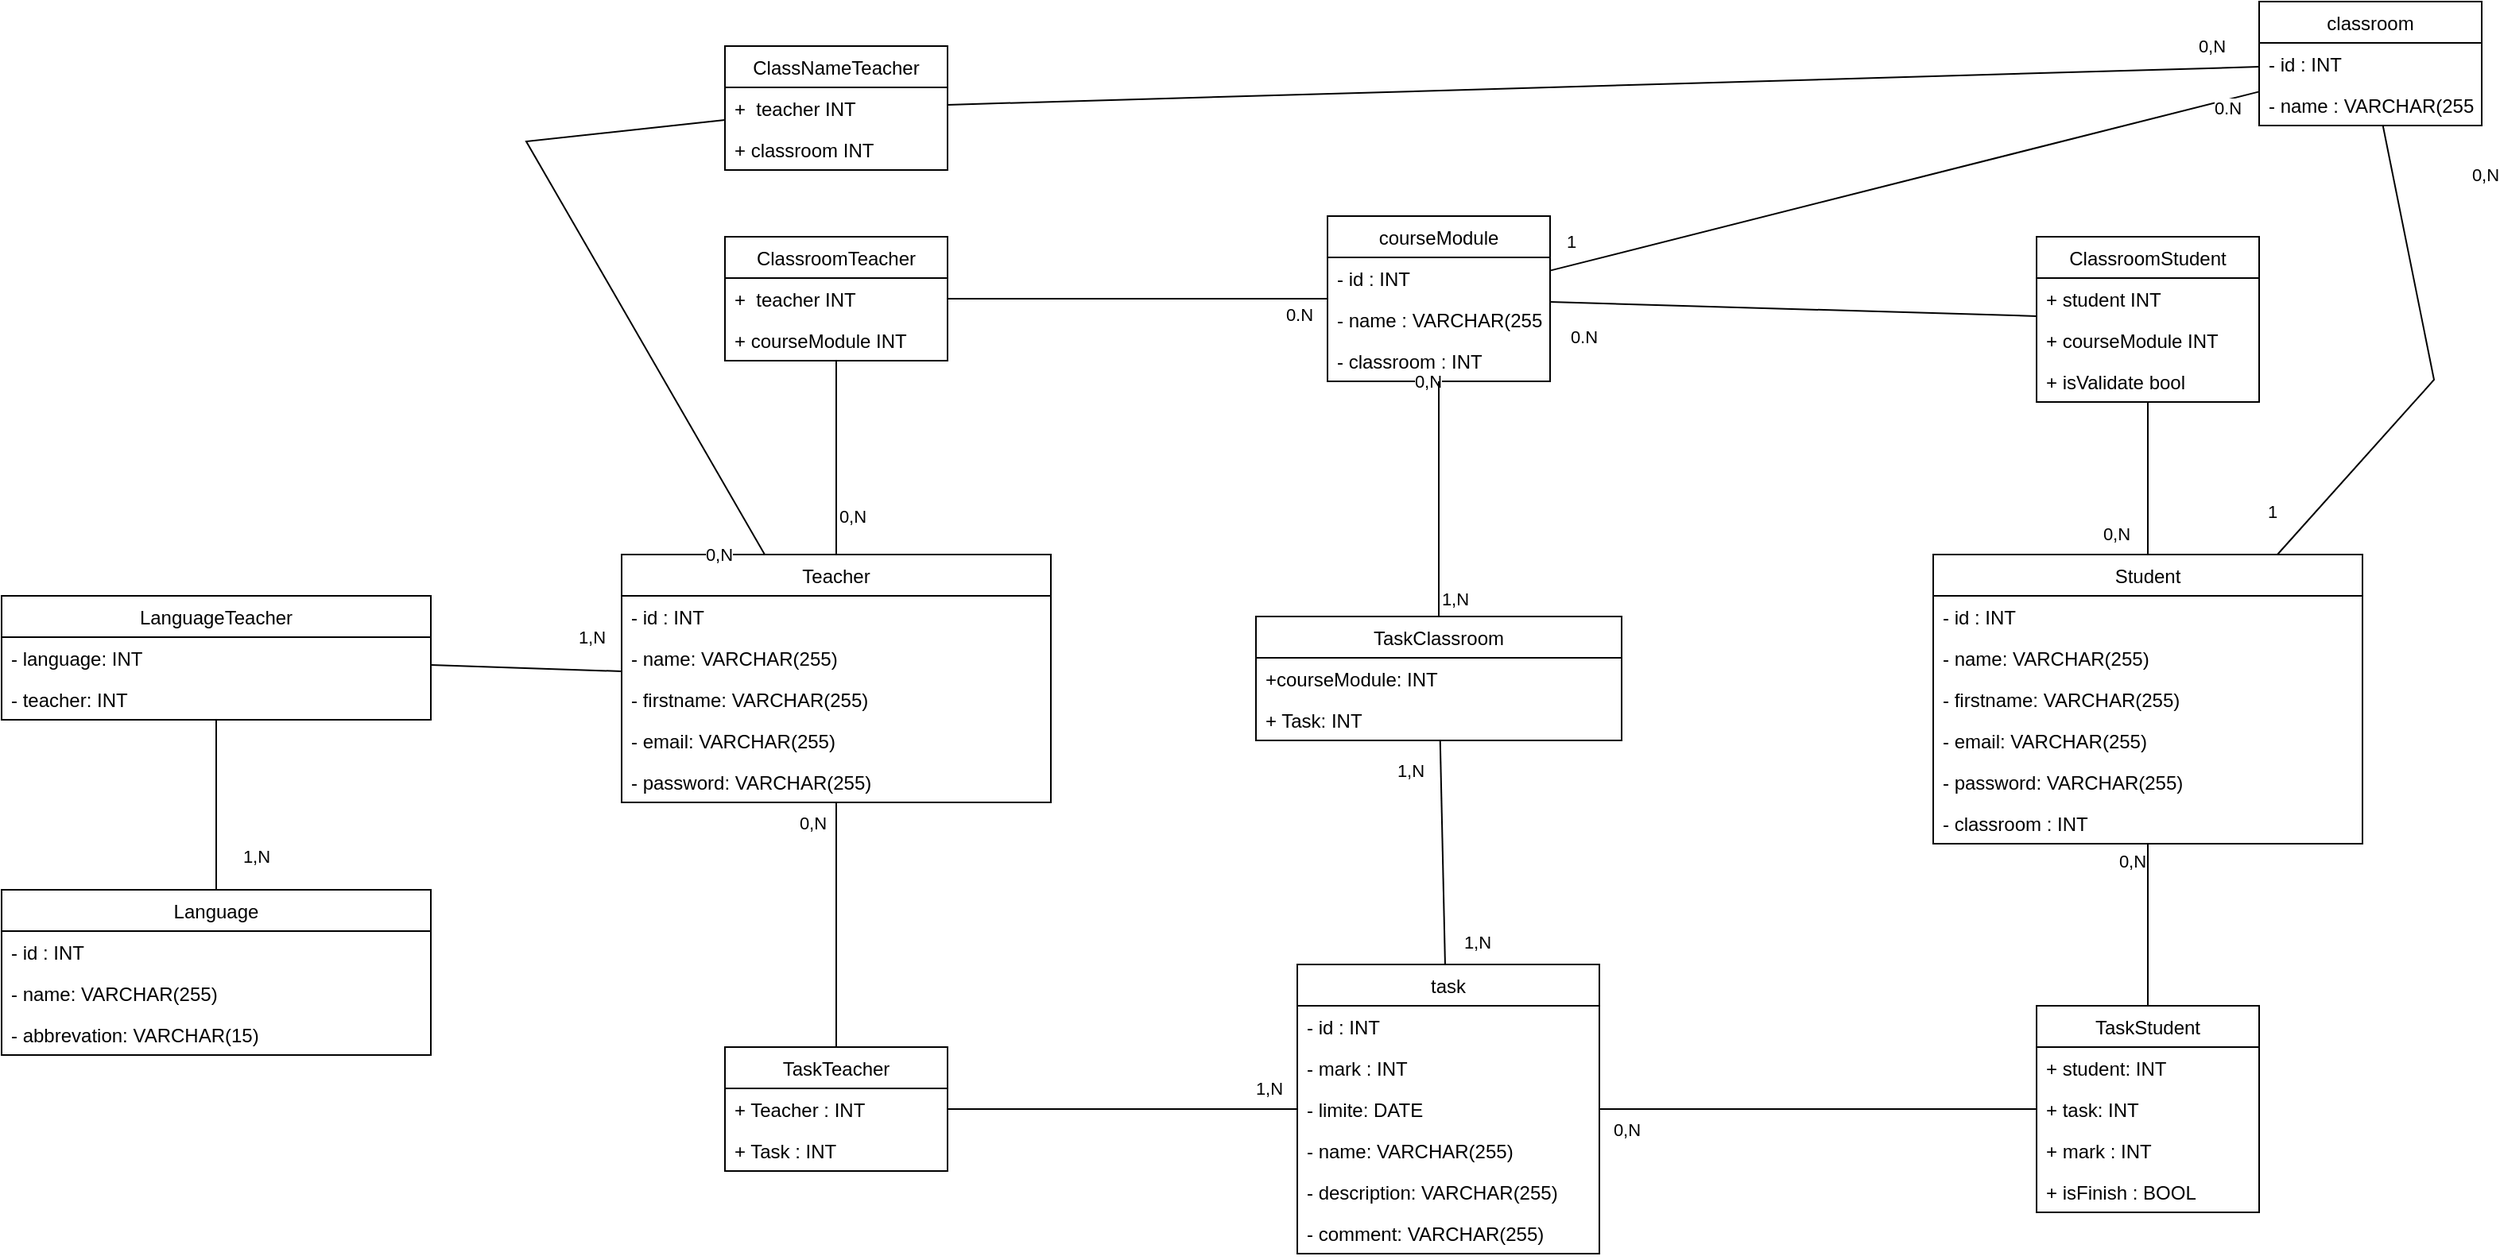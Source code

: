 <mxfile>
    <diagram name="Page-1" id="3xG2T29z0rlvSFvxgJJf">
        <mxGraphModel dx="1810" dy="1840" grid="1" gridSize="10" guides="1" tooltips="1" connect="1" arrows="1" fold="1" page="1" pageScale="1" pageWidth="827" pageHeight="1169" math="0" shadow="0">
            <root>
                <mxCell id="0"/>
                <mxCell id="1" parent="0"/>
                <mxCell id="dKtftk5tmEQ_xPAUpAuJ-1" value="Teacher" style="swimlane;fontStyle=0;childLayout=stackLayout;horizontal=1;startSize=26;fillColor=none;horizontalStack=0;resizeParent=1;resizeParentMax=0;resizeLast=0;collapsible=1;marginBottom=0;" parent="1" vertex="1">
                    <mxGeometry x="30" y="270" width="270" height="156" as="geometry"/>
                </mxCell>
                <mxCell id="dKtftk5tmEQ_xPAUpAuJ-4" value="- id : INT" style="text;strokeColor=none;fillColor=none;align=left;verticalAlign=top;spacingLeft=4;spacingRight=4;overflow=hidden;rotatable=0;points=[[0,0.5],[1,0.5]];portConstraint=eastwest;" parent="dKtftk5tmEQ_xPAUpAuJ-1" vertex="1">
                    <mxGeometry y="26" width="270" height="26" as="geometry"/>
                </mxCell>
                <mxCell id="dKtftk5tmEQ_xPAUpAuJ-2" value="- name: VARCHAR(255)" style="text;strokeColor=none;fillColor=none;align=left;verticalAlign=top;spacingLeft=4;spacingRight=4;overflow=hidden;rotatable=0;points=[[0,0.5],[1,0.5]];portConstraint=eastwest;" parent="dKtftk5tmEQ_xPAUpAuJ-1" vertex="1">
                    <mxGeometry y="52" width="270" height="26" as="geometry"/>
                </mxCell>
                <mxCell id="dKtftk5tmEQ_xPAUpAuJ-5" value="- firstname: VARCHAR(255)" style="text;strokeColor=none;fillColor=none;align=left;verticalAlign=top;spacingLeft=4;spacingRight=4;overflow=hidden;rotatable=0;points=[[0,0.5],[1,0.5]];portConstraint=eastwest;" parent="dKtftk5tmEQ_xPAUpAuJ-1" vertex="1">
                    <mxGeometry y="78" width="270" height="26" as="geometry"/>
                </mxCell>
                <mxCell id="dKtftk5tmEQ_xPAUpAuJ-3" value="- email: VARCHAR(255)" style="text;strokeColor=none;fillColor=none;align=left;verticalAlign=top;spacingLeft=4;spacingRight=4;overflow=hidden;rotatable=0;points=[[0,0.5],[1,0.5]];portConstraint=eastwest;" parent="dKtftk5tmEQ_xPAUpAuJ-1" vertex="1">
                    <mxGeometry y="104" width="270" height="26" as="geometry"/>
                </mxCell>
                <mxCell id="dKtftk5tmEQ_xPAUpAuJ-6" value="- password: VARCHAR(255)" style="text;strokeColor=none;fillColor=none;align=left;verticalAlign=top;spacingLeft=4;spacingRight=4;overflow=hidden;rotatable=0;points=[[0,0.5],[1,0.5]];portConstraint=eastwest;" parent="dKtftk5tmEQ_xPAUpAuJ-1" vertex="1">
                    <mxGeometry y="130" width="270" height="26" as="geometry"/>
                </mxCell>
                <mxCell id="dKtftk5tmEQ_xPAUpAuJ-8" value="Student" style="swimlane;fontStyle=0;childLayout=stackLayout;horizontal=1;startSize=26;fillColor=none;horizontalStack=0;resizeParent=1;resizeParentMax=0;resizeLast=0;collapsible=1;marginBottom=0;" parent="1" vertex="1">
                    <mxGeometry x="855" y="270" width="270" height="182" as="geometry"/>
                </mxCell>
                <mxCell id="dKtftk5tmEQ_xPAUpAuJ-9" value="- id : INT" style="text;strokeColor=none;fillColor=none;align=left;verticalAlign=top;spacingLeft=4;spacingRight=4;overflow=hidden;rotatable=0;points=[[0,0.5],[1,0.5]];portConstraint=eastwest;" parent="dKtftk5tmEQ_xPAUpAuJ-8" vertex="1">
                    <mxGeometry y="26" width="270" height="26" as="geometry"/>
                </mxCell>
                <mxCell id="dKtftk5tmEQ_xPAUpAuJ-10" value="- name: VARCHAR(255)" style="text;strokeColor=none;fillColor=none;align=left;verticalAlign=top;spacingLeft=4;spacingRight=4;overflow=hidden;rotatable=0;points=[[0,0.5],[1,0.5]];portConstraint=eastwest;" parent="dKtftk5tmEQ_xPAUpAuJ-8" vertex="1">
                    <mxGeometry y="52" width="270" height="26" as="geometry"/>
                </mxCell>
                <mxCell id="dKtftk5tmEQ_xPAUpAuJ-11" value="- firstname: VARCHAR(255)" style="text;strokeColor=none;fillColor=none;align=left;verticalAlign=top;spacingLeft=4;spacingRight=4;overflow=hidden;rotatable=0;points=[[0,0.5],[1,0.5]];portConstraint=eastwest;" parent="dKtftk5tmEQ_xPAUpAuJ-8" vertex="1">
                    <mxGeometry y="78" width="270" height="26" as="geometry"/>
                </mxCell>
                <mxCell id="dKtftk5tmEQ_xPAUpAuJ-12" value="- email: VARCHAR(255)" style="text;strokeColor=none;fillColor=none;align=left;verticalAlign=top;spacingLeft=4;spacingRight=4;overflow=hidden;rotatable=0;points=[[0,0.5],[1,0.5]];portConstraint=eastwest;" parent="dKtftk5tmEQ_xPAUpAuJ-8" vertex="1">
                    <mxGeometry y="104" width="270" height="26" as="geometry"/>
                </mxCell>
                <mxCell id="dKtftk5tmEQ_xPAUpAuJ-13" value="- password: VARCHAR(255)" style="text;strokeColor=none;fillColor=none;align=left;verticalAlign=top;spacingLeft=4;spacingRight=4;overflow=hidden;rotatable=0;points=[[0,0.5],[1,0.5]];portConstraint=eastwest;" parent="dKtftk5tmEQ_xPAUpAuJ-8" vertex="1">
                    <mxGeometry y="130" width="270" height="26" as="geometry"/>
                </mxCell>
                <mxCell id="39" value="- classroom : INT" style="text;strokeColor=none;fillColor=none;align=left;verticalAlign=top;spacingLeft=4;spacingRight=4;overflow=hidden;rotatable=0;points=[[0,0.5],[1,0.5]];portConstraint=eastwest;" vertex="1" parent="dKtftk5tmEQ_xPAUpAuJ-8">
                    <mxGeometry y="156" width="270" height="26" as="geometry"/>
                </mxCell>
                <mxCell id="dKtftk5tmEQ_xPAUpAuJ-14" value="courseModule" style="swimlane;fontStyle=0;childLayout=stackLayout;horizontal=1;startSize=26;fillColor=none;horizontalStack=0;resizeParent=1;resizeParentMax=0;resizeLast=0;collapsible=1;marginBottom=0;" parent="1" vertex="1">
                    <mxGeometry x="474" y="57" width="140" height="104" as="geometry"/>
                </mxCell>
                <mxCell id="dKtftk5tmEQ_xPAUpAuJ-15" value="- id : INT" style="text;strokeColor=none;fillColor=none;align=left;verticalAlign=top;spacingLeft=4;spacingRight=4;overflow=hidden;rotatable=0;points=[[0,0.5],[1,0.5]];portConstraint=eastwest;" parent="dKtftk5tmEQ_xPAUpAuJ-14" vertex="1">
                    <mxGeometry y="26" width="140" height="26" as="geometry"/>
                </mxCell>
                <mxCell id="dKtftk5tmEQ_xPAUpAuJ-16" value="- name : VARCHAR(255)" style="text;strokeColor=none;fillColor=none;align=left;verticalAlign=top;spacingLeft=4;spacingRight=4;overflow=hidden;rotatable=0;points=[[0,0.5],[1,0.5]];portConstraint=eastwest;" parent="dKtftk5tmEQ_xPAUpAuJ-14" vertex="1">
                    <mxGeometry y="52" width="140" height="26" as="geometry"/>
                </mxCell>
                <mxCell id="dKtftk5tmEQ_xPAUpAuJ-76" value="" style="endArrow=none;html=1;rounded=0;startArrow=none;" parent="dKtftk5tmEQ_xPAUpAuJ-14" source="32" target="dKtftk5tmEQ_xPAUpAuJ-14" edge="1">
                    <mxGeometry relative="1" as="geometry">
                        <mxPoint x="200" y="330" as="sourcePoint"/>
                        <mxPoint x="360" y="330" as="targetPoint"/>
                    </mxGeometry>
                </mxCell>
                <mxCell id="dKtftk5tmEQ_xPAUpAuJ-79" value="0,N" style="edgeLabel;html=1;align=center;verticalAlign=middle;resizable=0;points=[];" parent="dKtftk5tmEQ_xPAUpAuJ-76" vertex="1" connectable="0">
                    <mxGeometry x="0.801" y="3" relative="1" as="geometry">
                        <mxPoint x="-7" as="offset"/>
                    </mxGeometry>
                </mxCell>
                <mxCell id="32" value="- classroom : INT" style="text;strokeColor=none;fillColor=none;align=left;verticalAlign=top;spacingLeft=4;spacingRight=4;overflow=hidden;rotatable=0;points=[[0,0.5],[1,0.5]];portConstraint=eastwest;" vertex="1" parent="dKtftk5tmEQ_xPAUpAuJ-14">
                    <mxGeometry y="78" width="140" height="26" as="geometry"/>
                </mxCell>
                <mxCell id="dKtftk5tmEQ_xPAUpAuJ-18" value="ClassroomStudent" style="swimlane;fontStyle=0;childLayout=stackLayout;horizontal=1;startSize=26;fillColor=none;horizontalStack=0;resizeParent=1;resizeParentMax=0;resizeLast=0;collapsible=1;marginBottom=0;" parent="1" vertex="1">
                    <mxGeometry x="920" y="70" width="140" height="104" as="geometry"/>
                </mxCell>
                <mxCell id="dKtftk5tmEQ_xPAUpAuJ-19" value="+ student INT" style="text;strokeColor=none;fillColor=none;align=left;verticalAlign=top;spacingLeft=4;spacingRight=4;overflow=hidden;rotatable=0;points=[[0,0.5],[1,0.5]];portConstraint=eastwest;" parent="dKtftk5tmEQ_xPAUpAuJ-18" vertex="1">
                    <mxGeometry y="26" width="140" height="26" as="geometry"/>
                </mxCell>
                <mxCell id="dKtftk5tmEQ_xPAUpAuJ-20" value="+ courseModule INT" style="text;strokeColor=none;fillColor=none;align=left;verticalAlign=top;spacingLeft=4;spacingRight=4;overflow=hidden;rotatable=0;points=[[0,0.5],[1,0.5]];portConstraint=eastwest;" parent="dKtftk5tmEQ_xPAUpAuJ-18" vertex="1">
                    <mxGeometry y="52" width="140" height="26" as="geometry"/>
                </mxCell>
                <mxCell id="54" value="+ isValidate bool" style="text;strokeColor=none;fillColor=none;align=left;verticalAlign=top;spacingLeft=4;spacingRight=4;overflow=hidden;rotatable=0;points=[[0,0.5],[1,0.5]];portConstraint=eastwest;" vertex="1" parent="dKtftk5tmEQ_xPAUpAuJ-18">
                    <mxGeometry y="78" width="140" height="26" as="geometry"/>
                </mxCell>
                <mxCell id="dKtftk5tmEQ_xPAUpAuJ-22" value="ClassroomTeacher" style="swimlane;fontStyle=0;childLayout=stackLayout;horizontal=1;startSize=26;fillColor=none;horizontalStack=0;resizeParent=1;resizeParentMax=0;resizeLast=0;collapsible=1;marginBottom=0;" parent="1" vertex="1">
                    <mxGeometry x="95" y="70" width="140" height="78" as="geometry"/>
                </mxCell>
                <mxCell id="dKtftk5tmEQ_xPAUpAuJ-23" value="+  teacher INT" style="text;strokeColor=none;fillColor=none;align=left;verticalAlign=top;spacingLeft=4;spacingRight=4;overflow=hidden;rotatable=0;points=[[0,0.5],[1,0.5]];portConstraint=eastwest;" parent="dKtftk5tmEQ_xPAUpAuJ-22" vertex="1">
                    <mxGeometry y="26" width="140" height="26" as="geometry"/>
                </mxCell>
                <mxCell id="dKtftk5tmEQ_xPAUpAuJ-24" value="+ courseModule INT" style="text;strokeColor=none;fillColor=none;align=left;verticalAlign=top;spacingLeft=4;spacingRight=4;overflow=hidden;rotatable=0;points=[[0,0.5],[1,0.5]];portConstraint=eastwest;" parent="dKtftk5tmEQ_xPAUpAuJ-22" vertex="1">
                    <mxGeometry y="52" width="140" height="26" as="geometry"/>
                </mxCell>
                <mxCell id="dKtftk5tmEQ_xPAUpAuJ-25" value="task" style="swimlane;fontStyle=0;childLayout=stackLayout;horizontal=1;startSize=26;fillColor=none;horizontalStack=0;resizeParent=1;resizeParentMax=0;resizeLast=0;collapsible=1;marginBottom=0;" parent="1" vertex="1">
                    <mxGeometry x="455" y="528" width="190" height="182" as="geometry"/>
                </mxCell>
                <mxCell id="dKtftk5tmEQ_xPAUpAuJ-26" value="- id : INT" style="text;strokeColor=none;fillColor=none;align=left;verticalAlign=top;spacingLeft=4;spacingRight=4;overflow=hidden;rotatable=0;points=[[0,0.5],[1,0.5]];portConstraint=eastwest;" parent="dKtftk5tmEQ_xPAUpAuJ-25" vertex="1">
                    <mxGeometry y="26" width="190" height="26" as="geometry"/>
                </mxCell>
                <mxCell id="dKtftk5tmEQ_xPAUpAuJ-27" value="- mark : INT" style="text;strokeColor=none;fillColor=none;align=left;verticalAlign=top;spacingLeft=4;spacingRight=4;overflow=hidden;rotatable=0;points=[[0,0.5],[1,0.5]];portConstraint=eastwest;" parent="dKtftk5tmEQ_xPAUpAuJ-25" vertex="1">
                    <mxGeometry y="52" width="190" height="26" as="geometry"/>
                </mxCell>
                <mxCell id="dKtftk5tmEQ_xPAUpAuJ-71" value="- limite: DATE" style="text;strokeColor=none;fillColor=none;align=left;verticalAlign=top;spacingLeft=4;spacingRight=4;overflow=hidden;rotatable=0;points=[[0,0.5],[1,0.5]];portConstraint=eastwest;" parent="dKtftk5tmEQ_xPAUpAuJ-25" vertex="1">
                    <mxGeometry y="78" width="190" height="26" as="geometry"/>
                </mxCell>
                <mxCell id="4" value="- name: VARCHAR(255)" style="text;strokeColor=none;fillColor=none;align=left;verticalAlign=top;spacingLeft=4;spacingRight=4;overflow=hidden;rotatable=0;points=[[0,0.5],[1,0.5]];portConstraint=eastwest;" parent="dKtftk5tmEQ_xPAUpAuJ-25" vertex="1">
                    <mxGeometry y="104" width="190" height="26" as="geometry"/>
                </mxCell>
                <mxCell id="6" value="- description: VARCHAR(255)" style="text;strokeColor=none;fillColor=none;align=left;verticalAlign=top;spacingLeft=4;spacingRight=4;overflow=hidden;rotatable=0;points=[[0,0.5],[1,0.5]];portConstraint=eastwest;" parent="dKtftk5tmEQ_xPAUpAuJ-25" vertex="1">
                    <mxGeometry y="130" width="190" height="26" as="geometry"/>
                </mxCell>
                <mxCell id="2" value="- comment: VARCHAR(255)" style="text;strokeColor=none;fillColor=none;align=left;verticalAlign=top;spacingLeft=4;spacingRight=4;overflow=hidden;rotatable=0;points=[[0,0.5],[1,0.5]];portConstraint=eastwest;" parent="dKtftk5tmEQ_xPAUpAuJ-25" vertex="1">
                    <mxGeometry y="156" width="190" height="26" as="geometry"/>
                </mxCell>
                <mxCell id="dKtftk5tmEQ_xPAUpAuJ-29" value="" style="endArrow=none;html=1;rounded=0;exitX=0.5;exitY=0;exitDx=0;exitDy=0;" parent="1" source="dKtftk5tmEQ_xPAUpAuJ-1" target="dKtftk5tmEQ_xPAUpAuJ-22" edge="1">
                    <mxGeometry relative="1" as="geometry">
                        <mxPoint x="330" y="260" as="sourcePoint"/>
                        <mxPoint x="490" y="260" as="targetPoint"/>
                    </mxGeometry>
                </mxCell>
                <mxCell id="dKtftk5tmEQ_xPAUpAuJ-30" value="0,N" style="edgeLabel;html=1;align=center;verticalAlign=middle;resizable=0;points=[];" parent="dKtftk5tmEQ_xPAUpAuJ-29" vertex="1" connectable="0">
                    <mxGeometry x="-0.401" y="-2" relative="1" as="geometry">
                        <mxPoint x="8" y="12" as="offset"/>
                    </mxGeometry>
                </mxCell>
                <mxCell id="dKtftk5tmEQ_xPAUpAuJ-33" value="" style="endArrow=none;html=1;rounded=0;" parent="1" source="dKtftk5tmEQ_xPAUpAuJ-14" target="dKtftk5tmEQ_xPAUpAuJ-22" edge="1">
                    <mxGeometry relative="1" as="geometry">
                        <mxPoint x="230" y="270" as="sourcePoint"/>
                        <mxPoint x="230" y="148" as="targetPoint"/>
                    </mxGeometry>
                </mxCell>
                <mxCell id="dKtftk5tmEQ_xPAUpAuJ-34" value="0.N" style="edgeLabel;html=1;align=center;verticalAlign=middle;resizable=0;points=[];" parent="dKtftk5tmEQ_xPAUpAuJ-33" vertex="1" connectable="0">
                    <mxGeometry x="-0.401" y="-2" relative="1" as="geometry">
                        <mxPoint x="53" y="12" as="offset"/>
                    </mxGeometry>
                </mxCell>
                <mxCell id="dKtftk5tmEQ_xPAUpAuJ-37" value="" style="endArrow=none;html=1;rounded=0;" parent="1" source="dKtftk5tmEQ_xPAUpAuJ-14" target="dKtftk5tmEQ_xPAUpAuJ-18" edge="1">
                    <mxGeometry relative="1" as="geometry">
                        <mxPoint x="630" y="120" as="sourcePoint"/>
                        <mxPoint x="790" y="120" as="targetPoint"/>
                    </mxGeometry>
                </mxCell>
                <mxCell id="dKtftk5tmEQ_xPAUpAuJ-38" value="0.N" style="edgeLabel;html=1;align=center;verticalAlign=middle;resizable=0;points=[];" parent="dKtftk5tmEQ_xPAUpAuJ-37" vertex="1" connectable="0">
                    <mxGeometry x="-0.86" y="-1" relative="1" as="geometry">
                        <mxPoint x="-1" y="20" as="offset"/>
                    </mxGeometry>
                </mxCell>
                <mxCell id="dKtftk5tmEQ_xPAUpAuJ-40" value="" style="endArrow=none;html=1;rounded=0;" parent="1" source="dKtftk5tmEQ_xPAUpAuJ-18" target="dKtftk5tmEQ_xPAUpAuJ-8" edge="1">
                    <mxGeometry relative="1" as="geometry">
                        <mxPoint x="330" y="260" as="sourcePoint"/>
                        <mxPoint x="490" y="260" as="targetPoint"/>
                    </mxGeometry>
                </mxCell>
                <mxCell id="dKtftk5tmEQ_xPAUpAuJ-41" value="0,N" style="edgeLabel;html=1;align=center;verticalAlign=middle;resizable=0;points=[];" parent="dKtftk5tmEQ_xPAUpAuJ-40" vertex="1" connectable="0">
                    <mxGeometry x="0.813" y="-2" relative="1" as="geometry">
                        <mxPoint x="-18" y="-4" as="offset"/>
                    </mxGeometry>
                </mxCell>
                <mxCell id="dKtftk5tmEQ_xPAUpAuJ-48" value="TaskStudent" style="swimlane;fontStyle=0;childLayout=stackLayout;horizontal=1;startSize=26;fillColor=none;horizontalStack=0;resizeParent=1;resizeParentMax=0;resizeLast=0;collapsible=1;marginBottom=0;" parent="1" vertex="1">
                    <mxGeometry x="920" y="554" width="140" height="130" as="geometry"/>
                </mxCell>
                <mxCell id="dKtftk5tmEQ_xPAUpAuJ-49" value="+ student: INT" style="text;strokeColor=none;fillColor=none;align=left;verticalAlign=top;spacingLeft=4;spacingRight=4;overflow=hidden;rotatable=0;points=[[0,0.5],[1,0.5]];portConstraint=eastwest;" parent="dKtftk5tmEQ_xPAUpAuJ-48" vertex="1">
                    <mxGeometry y="26" width="140" height="26" as="geometry"/>
                </mxCell>
                <mxCell id="dKtftk5tmEQ_xPAUpAuJ-50" value="+ task: INT " style="text;strokeColor=none;fillColor=none;align=left;verticalAlign=top;spacingLeft=4;spacingRight=4;overflow=hidden;rotatable=0;points=[[0,0.5],[1,0.5]];portConstraint=eastwest;" parent="dKtftk5tmEQ_xPAUpAuJ-48" vertex="1">
                    <mxGeometry y="52" width="140" height="26" as="geometry"/>
                </mxCell>
                <mxCell id="dKtftk5tmEQ_xPAUpAuJ-51" value="+ mark : INT" style="text;strokeColor=none;fillColor=none;align=left;verticalAlign=top;spacingLeft=4;spacingRight=4;overflow=hidden;rotatable=0;points=[[0,0.5],[1,0.5]];portConstraint=eastwest;" parent="dKtftk5tmEQ_xPAUpAuJ-48" vertex="1">
                    <mxGeometry y="78" width="140" height="26" as="geometry"/>
                </mxCell>
                <mxCell id="28" value="+ isFinish : BOOL" style="text;strokeColor=none;fillColor=none;align=left;verticalAlign=top;spacingLeft=4;spacingRight=4;overflow=hidden;rotatable=0;points=[[0,0.5],[1,0.5]];portConstraint=eastwest;" vertex="1" parent="dKtftk5tmEQ_xPAUpAuJ-48">
                    <mxGeometry y="104" width="140" height="26" as="geometry"/>
                </mxCell>
                <mxCell id="dKtftk5tmEQ_xPAUpAuJ-52" value="" style="endArrow=none;html=1;rounded=0;" parent="1" source="dKtftk5tmEQ_xPAUpAuJ-8" target="dKtftk5tmEQ_xPAUpAuJ-48" edge="1">
                    <mxGeometry relative="1" as="geometry">
                        <mxPoint x="680" y="500" as="sourcePoint"/>
                        <mxPoint x="840" y="500" as="targetPoint"/>
                    </mxGeometry>
                </mxCell>
                <mxCell id="dKtftk5tmEQ_xPAUpAuJ-55" value="0,N" style="edgeLabel;html=1;align=center;verticalAlign=middle;resizable=0;points=[];" parent="dKtftk5tmEQ_xPAUpAuJ-52" vertex="1" connectable="0">
                    <mxGeometry x="-0.816" relative="1" as="geometry">
                        <mxPoint x="-10" y="1" as="offset"/>
                    </mxGeometry>
                </mxCell>
                <mxCell id="dKtftk5tmEQ_xPAUpAuJ-53" value="" style="endArrow=none;html=1;rounded=0;" parent="1" source="dKtftk5tmEQ_xPAUpAuJ-25" target="dKtftk5tmEQ_xPAUpAuJ-48" edge="1">
                    <mxGeometry relative="1" as="geometry">
                        <mxPoint x="680" y="500" as="sourcePoint"/>
                        <mxPoint x="840" y="500" as="targetPoint"/>
                    </mxGeometry>
                </mxCell>
                <mxCell id="dKtftk5tmEQ_xPAUpAuJ-56" value="0,N" style="edgeLabel;html=1;align=center;verticalAlign=middle;resizable=0;points=[];" parent="dKtftk5tmEQ_xPAUpAuJ-53" vertex="1" connectable="0">
                    <mxGeometry x="-0.88" y="-2" relative="1" as="geometry">
                        <mxPoint y="11" as="offset"/>
                    </mxGeometry>
                </mxCell>
                <mxCell id="dKtftk5tmEQ_xPAUpAuJ-62" value="TaskTeacher" style="swimlane;fontStyle=0;childLayout=stackLayout;horizontal=1;startSize=26;fillColor=none;horizontalStack=0;resizeParent=1;resizeParentMax=0;resizeLast=0;collapsible=1;marginBottom=0;" parent="1" vertex="1">
                    <mxGeometry x="95" y="580" width="140" height="78" as="geometry"/>
                </mxCell>
                <mxCell id="dKtftk5tmEQ_xPAUpAuJ-63" value="+ Teacher : INT" style="text;strokeColor=none;fillColor=none;align=left;verticalAlign=top;spacingLeft=4;spacingRight=4;overflow=hidden;rotatable=0;points=[[0,0.5],[1,0.5]];portConstraint=eastwest;" parent="dKtftk5tmEQ_xPAUpAuJ-62" vertex="1">
                    <mxGeometry y="26" width="140" height="26" as="geometry"/>
                </mxCell>
                <mxCell id="dKtftk5tmEQ_xPAUpAuJ-64" value="+ Task : INT" style="text;strokeColor=none;fillColor=none;align=left;verticalAlign=top;spacingLeft=4;spacingRight=4;overflow=hidden;rotatable=0;points=[[0,0.5],[1,0.5]];portConstraint=eastwest;" parent="dKtftk5tmEQ_xPAUpAuJ-62" vertex="1">
                    <mxGeometry y="52" width="140" height="26" as="geometry"/>
                </mxCell>
                <mxCell id="dKtftk5tmEQ_xPAUpAuJ-66" value="" style="endArrow=none;html=1;rounded=0;" parent="1" source="dKtftk5tmEQ_xPAUpAuJ-62" target="dKtftk5tmEQ_xPAUpAuJ-25" edge="1">
                    <mxGeometry relative="1" as="geometry">
                        <mxPoint x="680" y="400" as="sourcePoint"/>
                        <mxPoint x="840" y="400" as="targetPoint"/>
                    </mxGeometry>
                </mxCell>
                <mxCell id="dKtftk5tmEQ_xPAUpAuJ-70" value="1,N" style="edgeLabel;html=1;align=center;verticalAlign=middle;resizable=0;points=[];" parent="dKtftk5tmEQ_xPAUpAuJ-66" vertex="1" connectable="0">
                    <mxGeometry x="0.861" y="-1" relative="1" as="geometry">
                        <mxPoint x="-3" y="-14" as="offset"/>
                    </mxGeometry>
                </mxCell>
                <mxCell id="dKtftk5tmEQ_xPAUpAuJ-67" value="" style="endArrow=none;html=1;rounded=0;" parent="1" source="dKtftk5tmEQ_xPAUpAuJ-62" target="dKtftk5tmEQ_xPAUpAuJ-1" edge="1">
                    <mxGeometry relative="1" as="geometry">
                        <mxPoint x="680" y="400" as="sourcePoint"/>
                        <mxPoint x="840" y="400" as="targetPoint"/>
                    </mxGeometry>
                </mxCell>
                <mxCell id="dKtftk5tmEQ_xPAUpAuJ-69" value="0,N" style="edgeLabel;html=1;align=center;verticalAlign=middle;resizable=0;points=[];" parent="dKtftk5tmEQ_xPAUpAuJ-67" vertex="1" connectable="0">
                    <mxGeometry x="0.831" y="-1" relative="1" as="geometry">
                        <mxPoint x="-16" as="offset"/>
                    </mxGeometry>
                </mxCell>
                <mxCell id="dKtftk5tmEQ_xPAUpAuJ-72" value="TaskClassroom" style="swimlane;fontStyle=0;childLayout=stackLayout;horizontal=1;startSize=26;fillColor=none;horizontalStack=0;resizeParent=1;resizeParentMax=0;resizeLast=0;collapsible=1;marginBottom=0;" parent="1" vertex="1">
                    <mxGeometry x="429" y="309" width="230" height="78" as="geometry"/>
                </mxCell>
                <mxCell id="dKtftk5tmEQ_xPAUpAuJ-73" value="+courseModule: INT" style="text;strokeColor=none;fillColor=none;align=left;verticalAlign=top;spacingLeft=4;spacingRight=4;overflow=hidden;rotatable=0;points=[[0,0.5],[1,0.5]];portConstraint=eastwest;" parent="dKtftk5tmEQ_xPAUpAuJ-72" vertex="1">
                    <mxGeometry y="26" width="230" height="26" as="geometry"/>
                </mxCell>
                <mxCell id="dKtftk5tmEQ_xPAUpAuJ-74" value="+ Task: INT" style="text;strokeColor=none;fillColor=none;align=left;verticalAlign=top;spacingLeft=4;spacingRight=4;overflow=hidden;rotatable=0;points=[[0,0.5],[1,0.5]];portConstraint=eastwest;" parent="dKtftk5tmEQ_xPAUpAuJ-72" vertex="1">
                    <mxGeometry y="52" width="230" height="26" as="geometry"/>
                </mxCell>
                <mxCell id="dKtftk5tmEQ_xPAUpAuJ-81" value="" style="endArrow=none;html=1;rounded=0;" parent="1" source="dKtftk5tmEQ_xPAUpAuJ-25" target="dKtftk5tmEQ_xPAUpAuJ-72" edge="1">
                    <mxGeometry relative="1" as="geometry">
                        <mxPoint x="680" y="400" as="sourcePoint"/>
                        <mxPoint x="840" y="400" as="targetPoint"/>
                    </mxGeometry>
                </mxCell>
                <mxCell id="dKtftk5tmEQ_xPAUpAuJ-82" value="1,N" style="edgeLabel;html=1;align=center;verticalAlign=middle;resizable=0;points=[];" parent="dKtftk5tmEQ_xPAUpAuJ-81" vertex="1" connectable="0">
                    <mxGeometry x="-0.8" relative="1" as="geometry">
                        <mxPoint x="20" as="offset"/>
                    </mxGeometry>
                </mxCell>
                <mxCell id="dKtftk5tmEQ_xPAUpAuJ-83" value="1,N" style="edgeLabel;html=1;align=center;verticalAlign=middle;resizable=0;points=[];" parent="dKtftk5tmEQ_xPAUpAuJ-81" vertex="1" connectable="0">
                    <mxGeometry x="0.733" y="2" relative="1" as="geometry">
                        <mxPoint x="-18" as="offset"/>
                    </mxGeometry>
                </mxCell>
                <mxCell id="8" value="Language" style="swimlane;fontStyle=0;childLayout=stackLayout;horizontal=1;startSize=26;fillColor=none;horizontalStack=0;resizeParent=1;resizeParentMax=0;resizeLast=0;collapsible=1;marginBottom=0;" parent="1" vertex="1">
                    <mxGeometry x="-360" y="481" width="270" height="104" as="geometry"/>
                </mxCell>
                <mxCell id="9" value="- id : INT" style="text;strokeColor=none;fillColor=none;align=left;verticalAlign=top;spacingLeft=4;spacingRight=4;overflow=hidden;rotatable=0;points=[[0,0.5],[1,0.5]];portConstraint=eastwest;" parent="8" vertex="1">
                    <mxGeometry y="26" width="270" height="26" as="geometry"/>
                </mxCell>
                <mxCell id="10" value="- name: VARCHAR(255)" style="text;strokeColor=none;fillColor=none;align=left;verticalAlign=top;spacingLeft=4;spacingRight=4;overflow=hidden;rotatable=0;points=[[0,0.5],[1,0.5]];portConstraint=eastwest;" parent="8" vertex="1">
                    <mxGeometry y="52" width="270" height="26" as="geometry"/>
                </mxCell>
                <mxCell id="14" value="- abbrevation: VARCHAR(15)" style="text;strokeColor=none;fillColor=none;align=left;verticalAlign=top;spacingLeft=4;spacingRight=4;overflow=hidden;rotatable=0;points=[[0,0.5],[1,0.5]];portConstraint=eastwest;" parent="8" vertex="1">
                    <mxGeometry y="78" width="270" height="26" as="geometry"/>
                </mxCell>
                <mxCell id="15" value="LanguageTeacher" style="swimlane;fontStyle=0;childLayout=stackLayout;horizontal=1;startSize=26;fillColor=none;horizontalStack=0;resizeParent=1;resizeParentMax=0;resizeLast=0;collapsible=1;marginBottom=0;" parent="1" vertex="1">
                    <mxGeometry x="-360" y="296" width="270" height="78" as="geometry"/>
                </mxCell>
                <mxCell id="16" value="- language: INT" style="text;strokeColor=none;fillColor=none;align=left;verticalAlign=top;spacingLeft=4;spacingRight=4;overflow=hidden;rotatable=0;points=[[0,0.5],[1,0.5]];portConstraint=eastwest;" parent="15" vertex="1">
                    <mxGeometry y="26" width="270" height="26" as="geometry"/>
                </mxCell>
                <mxCell id="17" value="- teacher: INT" style="text;strokeColor=none;fillColor=none;align=left;verticalAlign=top;spacingLeft=4;spacingRight=4;overflow=hidden;rotatable=0;points=[[0,0.5],[1,0.5]];portConstraint=eastwest;" parent="15" vertex="1">
                    <mxGeometry y="52" width="270" height="26" as="geometry"/>
                </mxCell>
                <mxCell id="20" value="" style="endArrow=none;html=1;rounded=0;" parent="1" source="15" target="8" edge="1">
                    <mxGeometry relative="1" as="geometry">
                        <mxPoint x="175" y="280" as="sourcePoint"/>
                        <mxPoint x="175" y="158" as="targetPoint"/>
                    </mxGeometry>
                </mxCell>
                <mxCell id="22" value="1,N" style="edgeLabel;html=1;align=center;verticalAlign=middle;resizable=0;points=[];" parent="20" vertex="1" connectable="0">
                    <mxGeometry x="0.656" relative="1" as="geometry">
                        <mxPoint x="25" y="-3" as="offset"/>
                    </mxGeometry>
                </mxCell>
                <mxCell id="24" value="" style="endArrow=none;html=1;rounded=0;" parent="1" source="15" target="dKtftk5tmEQ_xPAUpAuJ-1" edge="1">
                    <mxGeometry relative="1" as="geometry">
                        <mxPoint x="-260" y="440" as="sourcePoint"/>
                        <mxPoint x="-370" y="440" as="targetPoint"/>
                    </mxGeometry>
                </mxCell>
                <mxCell id="26" value="1,N" style="edgeLabel;html=1;align=center;verticalAlign=middle;resizable=0;points=[];" parent="24" vertex="1" connectable="0">
                    <mxGeometry x="0.656" relative="1" as="geometry">
                        <mxPoint x="1" y="-21" as="offset"/>
                    </mxGeometry>
                </mxCell>
                <mxCell id="29" value="classroom" style="swimlane;fontStyle=0;childLayout=stackLayout;horizontal=1;startSize=26;fillColor=none;horizontalStack=0;resizeParent=1;resizeParentMax=0;resizeLast=0;collapsible=1;marginBottom=0;" vertex="1" parent="1">
                    <mxGeometry x="1060" y="-78" width="140" height="78" as="geometry"/>
                </mxCell>
                <mxCell id="30" value="- id : INT" style="text;strokeColor=none;fillColor=none;align=left;verticalAlign=top;spacingLeft=4;spacingRight=4;overflow=hidden;rotatable=0;points=[[0,0.5],[1,0.5]];portConstraint=eastwest;" vertex="1" parent="29">
                    <mxGeometry y="26" width="140" height="26" as="geometry"/>
                </mxCell>
                <mxCell id="31" value="- name : VARCHAR(255)" style="text;strokeColor=none;fillColor=none;align=left;verticalAlign=top;spacingLeft=4;spacingRight=4;overflow=hidden;rotatable=0;points=[[0,0.5],[1,0.5]];portConstraint=eastwest;" vertex="1" parent="29">
                    <mxGeometry y="52" width="140" height="26" as="geometry"/>
                </mxCell>
                <mxCell id="33" value="" style="endArrow=none;html=1;rounded=0;" edge="1" parent="1" source="dKtftk5tmEQ_xPAUpAuJ-72" target="32">
                    <mxGeometry relative="1" as="geometry">
                        <mxPoint x="550" y="309" as="sourcePoint"/>
                        <mxPoint x="550" y="148" as="targetPoint"/>
                    </mxGeometry>
                </mxCell>
                <mxCell id="35" value="1,N" style="edgeLabel;html=1;align=center;verticalAlign=middle;resizable=0;points=[];" vertex="1" connectable="0" parent="33">
                    <mxGeometry x="-0.851" y="1" relative="1" as="geometry">
                        <mxPoint x="11" as="offset"/>
                    </mxGeometry>
                </mxCell>
                <mxCell id="36" value="" style="endArrow=none;html=1;rounded=0;" edge="1" parent="1" source="dKtftk5tmEQ_xPAUpAuJ-14" target="29">
                    <mxGeometry relative="1" as="geometry">
                        <mxPoint x="624" y="119" as="sourcePoint"/>
                        <mxPoint x="930" y="119" as="targetPoint"/>
                    </mxGeometry>
                </mxCell>
                <mxCell id="37" value="1" style="edgeLabel;html=1;align=center;verticalAlign=middle;resizable=0;points=[];" vertex="1" connectable="0" parent="36">
                    <mxGeometry x="-0.86" y="-1" relative="1" as="geometry">
                        <mxPoint x="-19" y="-12" as="offset"/>
                    </mxGeometry>
                </mxCell>
                <mxCell id="38" value="0,N" style="edgeLabel;html=1;align=center;verticalAlign=middle;resizable=0;points=[];" vertex="1" connectable="0" parent="36">
                    <mxGeometry x="0.82" y="-4" relative="1" as="geometry">
                        <mxPoint x="9" y="-43" as="offset"/>
                    </mxGeometry>
                </mxCell>
                <mxCell id="40" value="" style="endArrow=none;html=1;rounded=0;" edge="1" parent="1" source="dKtftk5tmEQ_xPAUpAuJ-8" target="29">
                    <mxGeometry relative="1" as="geometry">
                        <mxPoint x="624" y="89.795" as="sourcePoint"/>
                        <mxPoint x="1251" y="-171.795" as="targetPoint"/>
                        <Array as="points">
                            <mxPoint x="1170" y="160"/>
                        </Array>
                    </mxGeometry>
                </mxCell>
                <mxCell id="41" value="1" style="edgeLabel;html=1;align=center;verticalAlign=middle;resizable=0;points=[];" vertex="1" connectable="0" parent="40">
                    <mxGeometry x="-0.86" y="-1" relative="1" as="geometry">
                        <mxPoint x="-19" y="-12" as="offset"/>
                    </mxGeometry>
                </mxCell>
                <mxCell id="42" value="0,N" style="edgeLabel;html=1;align=center;verticalAlign=middle;resizable=0;points=[];" vertex="1" connectable="0" parent="40">
                    <mxGeometry x="0.82" y="-4" relative="1" as="geometry">
                        <mxPoint x="54" y="4" as="offset"/>
                    </mxGeometry>
                </mxCell>
                <mxCell id="43" value="ClassNameTeacher" style="swimlane;fontStyle=0;childLayout=stackLayout;horizontal=1;startSize=26;fillColor=none;horizontalStack=0;resizeParent=1;resizeParentMax=0;resizeLast=0;collapsible=1;marginBottom=0;" vertex="1" parent="1">
                    <mxGeometry x="95" y="-50" width="140" height="78" as="geometry"/>
                </mxCell>
                <mxCell id="44" value="+  teacher INT" style="text;strokeColor=none;fillColor=none;align=left;verticalAlign=top;spacingLeft=4;spacingRight=4;overflow=hidden;rotatable=0;points=[[0,0.5],[1,0.5]];portConstraint=eastwest;" vertex="1" parent="43">
                    <mxGeometry y="26" width="140" height="26" as="geometry"/>
                </mxCell>
                <mxCell id="45" value="+ classroom INT" style="text;strokeColor=none;fillColor=none;align=left;verticalAlign=top;spacingLeft=4;spacingRight=4;overflow=hidden;rotatable=0;points=[[0,0.5],[1,0.5]];portConstraint=eastwest;" vertex="1" parent="43">
                    <mxGeometry y="52" width="140" height="26" as="geometry"/>
                </mxCell>
                <mxCell id="46" value="" style="endArrow=none;html=1;rounded=0;" edge="1" parent="1" source="dKtftk5tmEQ_xPAUpAuJ-1" target="43">
                    <mxGeometry relative="1" as="geometry">
                        <mxPoint x="175" y="280" as="sourcePoint"/>
                        <mxPoint x="175" y="158" as="targetPoint"/>
                        <Array as="points">
                            <mxPoint x="-30" y="10"/>
                        </Array>
                    </mxGeometry>
                </mxCell>
                <mxCell id="47" value="0,N" style="edgeLabel;html=1;align=center;verticalAlign=middle;resizable=0;points=[];" vertex="1" connectable="0" parent="46">
                    <mxGeometry x="-0.401" y="-2" relative="1" as="geometry">
                        <mxPoint x="33" y="111" as="offset"/>
                    </mxGeometry>
                </mxCell>
                <mxCell id="51" value="" style="endArrow=none;html=1;rounded=0;" edge="1" parent="1" source="29" target="43">
                    <mxGeometry relative="1" as="geometry">
                        <mxPoint x="870" y="-130" as="sourcePoint"/>
                        <mxPoint x="245" y="119" as="targetPoint"/>
                    </mxGeometry>
                </mxCell>
                <mxCell id="52" value="0.N" style="edgeLabel;html=1;align=center;verticalAlign=middle;resizable=0;points=[];" vertex="1" connectable="0" parent="51">
                    <mxGeometry x="-0.401" y="-2" relative="1" as="geometry">
                        <mxPoint x="227" y="21" as="offset"/>
                    </mxGeometry>
                </mxCell>
            </root>
        </mxGraphModel>
    </diagram>
</mxfile>